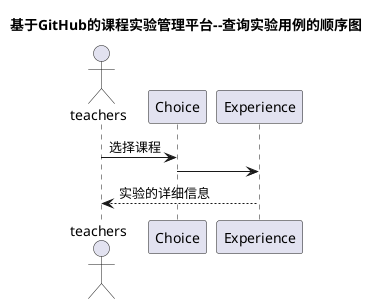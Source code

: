 @startuml
title 基于GitHub的课程实验管理平台--查询实验用例的顺序图
actor teachers
teachers -> Choice : 选择课程
Choice -> Experience
Experience --> teachers:实验的详细信息
@enduml